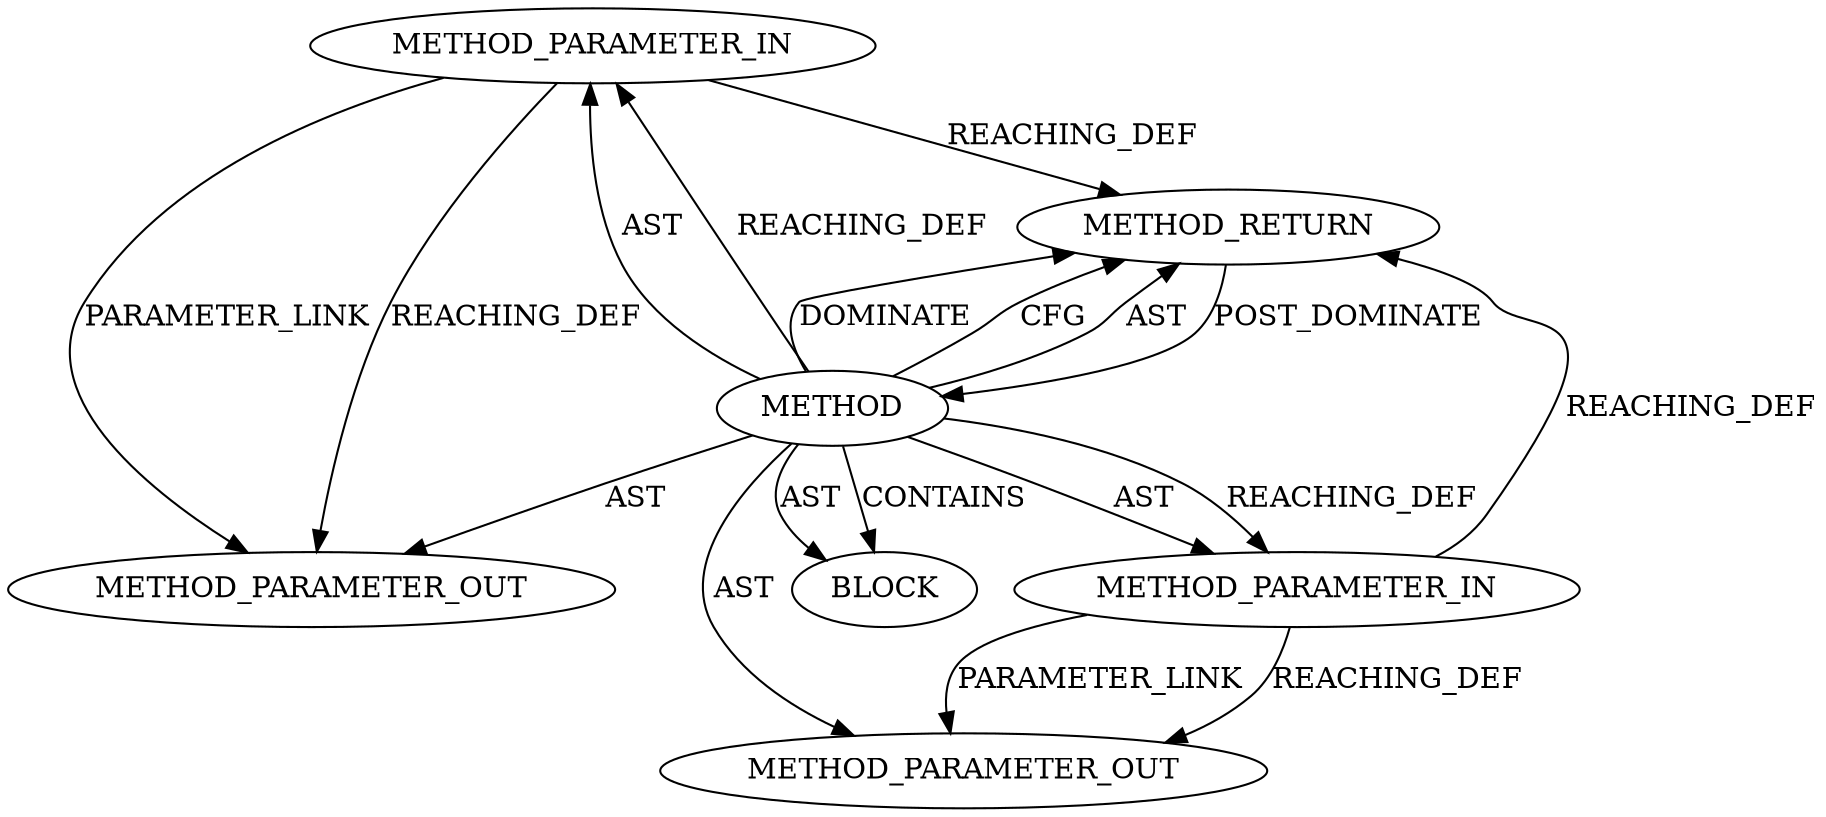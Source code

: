 digraph {
  13659 [label=METHOD_PARAMETER_OUT ORDER=2 CODE="p2" IS_VARIADIC=false TYPE_FULL_NAME="ANY" EVALUATION_STRATEGY="BY_VALUE" INDEX=2 NAME="p2"]
  12945 [label=METHOD_PARAMETER_IN ORDER=1 CODE="p1" IS_VARIADIC=false TYPE_FULL_NAME="ANY" EVALUATION_STRATEGY="BY_VALUE" INDEX=1 NAME="p1"]
  13658 [label=METHOD_PARAMETER_OUT ORDER=1 CODE="p1" IS_VARIADIC=false TYPE_FULL_NAME="ANY" EVALUATION_STRATEGY="BY_VALUE" INDEX=1 NAME="p1"]
  12948 [label=METHOD_RETURN ORDER=2 CODE="RET" TYPE_FULL_NAME="ANY" EVALUATION_STRATEGY="BY_VALUE"]
  12947 [label=BLOCK ORDER=1 ARGUMENT_INDEX=1 CODE="<empty>" TYPE_FULL_NAME="ANY"]
  12946 [label=METHOD_PARAMETER_IN ORDER=2 CODE="p2" IS_VARIADIC=false TYPE_FULL_NAME="ANY" EVALUATION_STRATEGY="BY_VALUE" INDEX=2 NAME="p2"]
  12944 [label=METHOD AST_PARENT_TYPE="NAMESPACE_BLOCK" AST_PARENT_FULL_NAME="<global>" ORDER=0 CODE="<empty>" FULL_NAME="ceph_con_discard_sent" IS_EXTERNAL=true FILENAME="<empty>" SIGNATURE="" NAME="ceph_con_discard_sent"]
  12944 -> 13659 [label=AST ]
  12944 -> 12948 [label=DOMINATE ]
  12946 -> 13659 [label=REACHING_DEF VARIABLE="p2"]
  12945 -> 13658 [label=REACHING_DEF VARIABLE="p1"]
  12946 -> 12948 [label=REACHING_DEF VARIABLE="p2"]
  12944 -> 12947 [label=AST ]
  12944 -> 12947 [label=CONTAINS ]
  12944 -> 12948 [label=CFG ]
  12944 -> 12945 [label=AST ]
  12948 -> 12944 [label=POST_DOMINATE ]
  12944 -> 12946 [label=AST ]
  12945 -> 13658 [label=PARAMETER_LINK ]
  12944 -> 13658 [label=AST ]
  12944 -> 12946 [label=REACHING_DEF VARIABLE=""]
  12944 -> 12948 [label=AST ]
  12944 -> 12945 [label=REACHING_DEF VARIABLE=""]
  12946 -> 13659 [label=PARAMETER_LINK ]
  12945 -> 12948 [label=REACHING_DEF VARIABLE="p1"]
}
